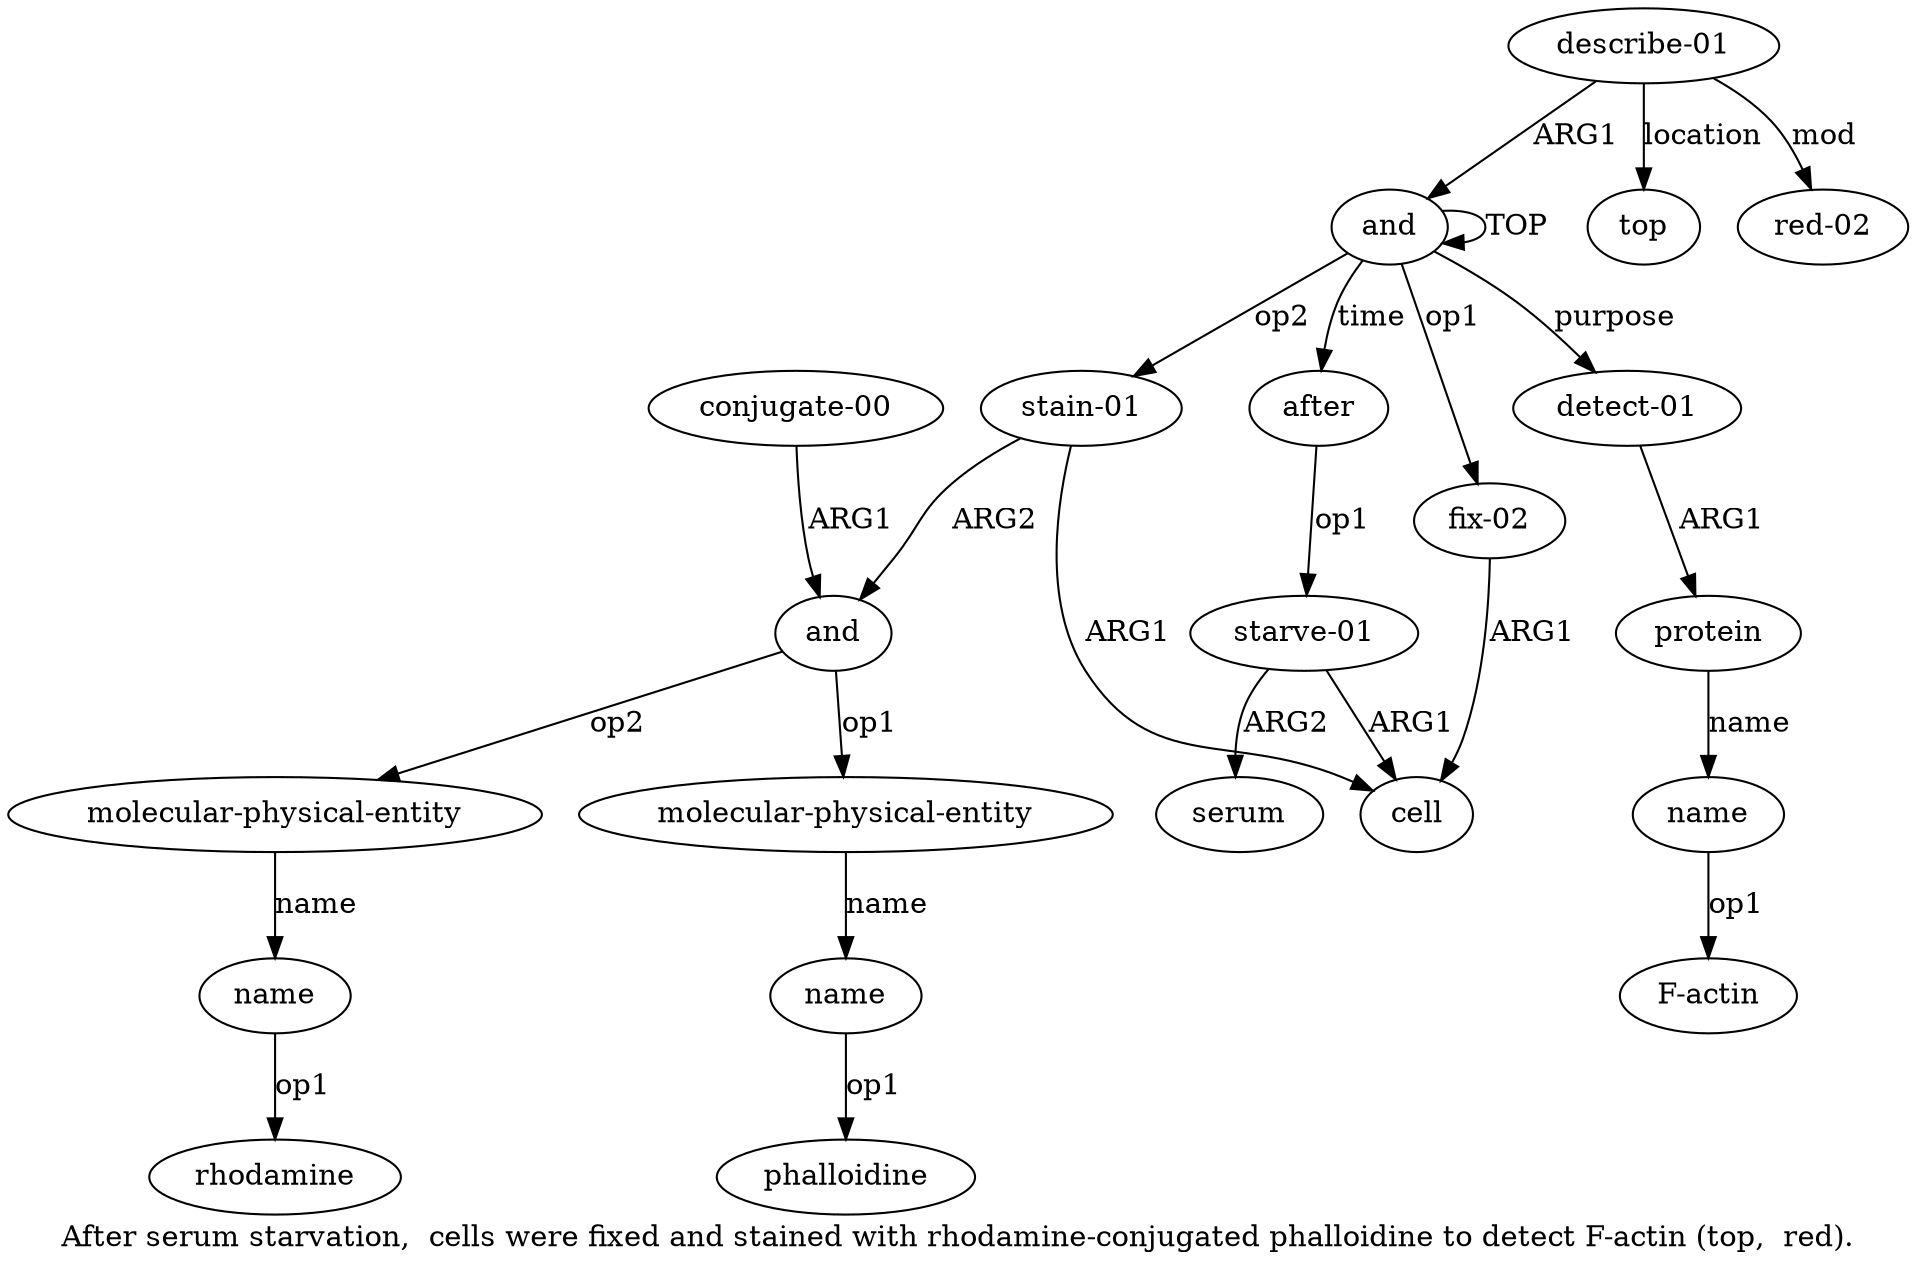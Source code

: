 digraph  {
	graph [label="After serum starvation,  cells were fixed and stained with rhodamine-conjugated phalloidine to detect F-actin (top,  red)."];
	node [label="\N"];
	a9	 [color=black,
		gold_ind=9,
		gold_label="conjugate-00",
		label="conjugate-00",
		test_ind=9,
		test_label="conjugate-00"];
	a4	 [color=black,
		gold_ind=4,
		gold_label=and,
		label=and,
		test_ind=4,
		test_label=and];
	a9 -> a4 [key=0,
	color=black,
	gold_label=ARG1,
	label=ARG1,
	test_label=ARG1];
"a12 F-actin" [color=black,
	gold_ind=-1,
	gold_label="F-actin",
	label="F-actin",
	test_ind=-1,
	test_label="F-actin"];
a15 [color=black,
	gold_ind=15,
	gold_label=serum,
	label=serum,
	test_ind=15,
	test_label=serum];
a14 [color=black,
	gold_ind=14,
	gold_label="starve-01",
	label="starve-01",
	test_ind=14,
	test_label="starve-01"];
a14 -> a15 [key=0,
color=black,
gold_label=ARG2,
label=ARG2,
test_label=ARG2];
a2 [color=black,
gold_ind=2,
gold_label=cell,
label=cell,
test_ind=2,
test_label=cell];
a14 -> a2 [key=0,
color=black,
gold_label=ARG1,
label=ARG1,
test_label=ARG1];
a17 [color=black,
gold_ind=17,
gold_label=top,
label=top,
test_ind=17,
test_label=top];
a16 [color=black,
gold_ind=16,
gold_label="describe-01",
label="describe-01",
test_ind=16,
test_label="describe-01"];
a16 -> a17 [key=0,
color=black,
gold_label=location,
label=location,
test_label=location];
a18 [color=black,
gold_ind=18,
gold_label="red-02",
label="red-02",
test_ind=18,
test_label="red-02"];
a16 -> a18 [key=0,
color=black,
gold_label=mod,
label=mod,
test_label=mod];
a0 [color=black,
gold_ind=0,
gold_label=and,
label=and,
test_ind=0,
test_label=and];
a16 -> a0 [key=0,
color=black,
gold_label=ARG1,
label=ARG1,
test_label=ARG1];
a11 [color=black,
gold_ind=11,
gold_label=protein,
label=protein,
test_ind=11,
test_label=protein];
a12 [color=black,
gold_ind=12,
gold_label=name,
label=name,
test_ind=12,
test_label=name];
a11 -> a12 [key=0,
color=black,
gold_label=name,
label=name,
test_label=name];
a10 [color=black,
gold_ind=10,
gold_label="detect-01",
label="detect-01",
test_ind=10,
test_label="detect-01"];
a10 -> a11 [key=0,
color=black,
gold_label=ARG1,
label=ARG1,
test_label=ARG1];
a13 [color=black,
gold_ind=13,
gold_label=after,
label=after,
test_ind=13,
test_label=after];
a13 -> a14 [key=0,
color=black,
gold_label=op1,
label=op1,
test_label=op1];
a12 -> "a12 F-actin" [key=0,
color=black,
gold_label=op1,
label=op1,
test_label=op1];
a1 [color=black,
gold_ind=1,
gold_label="fix-02",
label="fix-02",
test_ind=1,
test_label="fix-02"];
a1 -> a2 [key=0,
color=black,
gold_label=ARG1,
label=ARG1,
test_label=ARG1];
a0 -> a10 [key=0,
color=black,
gold_label=purpose,
label=purpose,
test_label=purpose];
a0 -> a13 [key=0,
color=black,
gold_label=time,
label=time,
test_label=time];
a0 -> a1 [key=0,
color=black,
gold_label=op1,
label=op1,
test_label=op1];
a0 -> a0 [key=0,
color=black,
gold_label=TOP,
label=TOP,
test_label=TOP];
a3 [color=black,
gold_ind=3,
gold_label="stain-01",
label="stain-01",
test_ind=3,
test_label="stain-01"];
a0 -> a3 [key=0,
color=black,
gold_label=op2,
label=op2,
test_label=op2];
a3 -> a2 [key=0,
color=black,
gold_label=ARG1,
label=ARG1,
test_label=ARG1];
a3 -> a4 [key=0,
color=black,
gold_label=ARG2,
label=ARG2,
test_label=ARG2];
a5 [color=black,
gold_ind=5,
gold_label="molecular-physical-entity",
label="molecular-physical-entity",
test_ind=5,
test_label="molecular-physical-entity"];
a6 [color=black,
gold_ind=6,
gold_label=name,
label=name,
test_ind=6,
test_label=name];
a5 -> a6 [key=0,
color=black,
gold_label=name,
label=name,
test_label=name];
a4 -> a5 [key=0,
color=black,
gold_label=op1,
label=op1,
test_label=op1];
a7 [color=black,
gold_ind=7,
gold_label="molecular-physical-entity",
label="molecular-physical-entity",
test_ind=7,
test_label="molecular-physical-entity"];
a4 -> a7 [key=0,
color=black,
gold_label=op2,
label=op2,
test_label=op2];
a8 [color=black,
gold_ind=8,
gold_label=name,
label=name,
test_ind=8,
test_label=name];
a7 -> a8 [key=0,
color=black,
gold_label=name,
label=name,
test_label=name];
"a6 phalloidine" [color=black,
gold_ind=-1,
gold_label=phalloidine,
label=phalloidine,
test_ind=-1,
test_label=phalloidine];
a6 -> "a6 phalloidine" [key=0,
color=black,
gold_label=op1,
label=op1,
test_label=op1];
"a8 rhodamine" [color=black,
gold_ind=-1,
gold_label=rhodamine,
label=rhodamine,
test_ind=-1,
test_label=rhodamine];
a8 -> "a8 rhodamine" [key=0,
color=black,
gold_label=op1,
label=op1,
test_label=op1];
}

